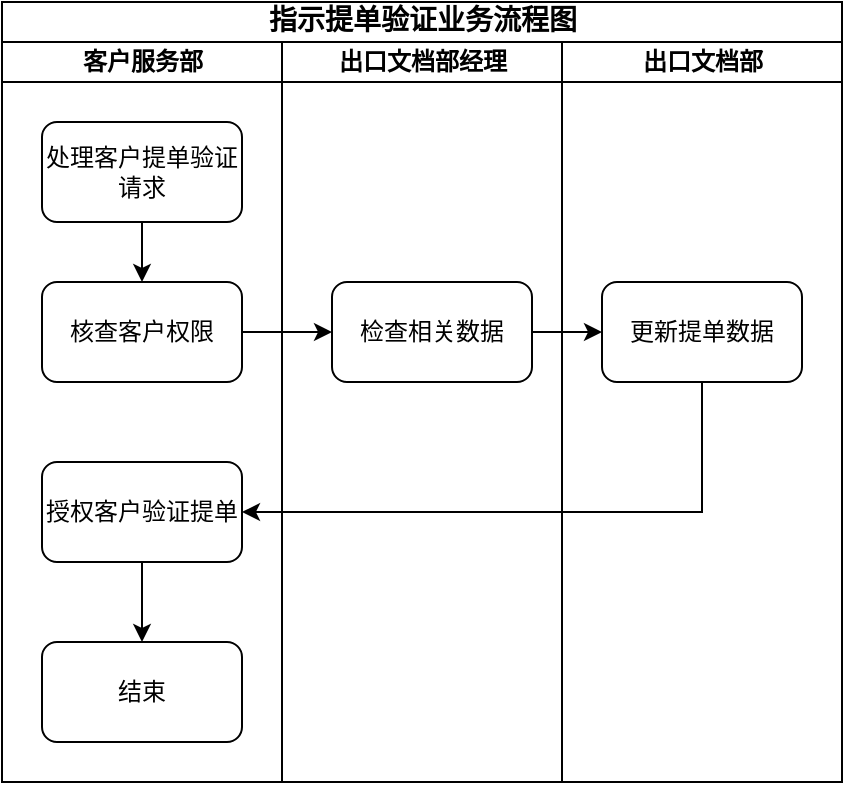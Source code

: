 <mxfile version="21.7.5" type="github">
  <diagram name="Page-1" id="GoQh4Jn4SZapPQWumciH">
    <mxGraphModel dx="1566" dy="798" grid="1" gridSize="10" guides="1" tooltips="1" connect="1" arrows="1" fold="1" page="1" pageScale="1" pageWidth="827" pageHeight="1169" math="0" shadow="0">
      <root>
        <mxCell id="0" />
        <mxCell id="1" parent="0" />
        <mxCell id="neCtC8h_1FU_e-2Af9mW-1" value="&lt;font style=&quot;font-size: 14px;&quot;&gt;指示提单验证业务流程图&lt;/font&gt;" style="swimlane;html=1;childLayout=stackLayout;startSize=20;rounded=0;shadow=0;labelBackgroundColor=none;strokeWidth=1;fontFamily=Verdana;fontSize=8;align=center;" vertex="1" parent="1">
          <mxGeometry x="119" y="50" width="420" height="390" as="geometry" />
        </mxCell>
        <mxCell id="neCtC8h_1FU_e-2Af9mW-2" value="客户服务部" style="swimlane;html=1;startSize=20;" vertex="1" parent="neCtC8h_1FU_e-2Af9mW-1">
          <mxGeometry y="20" width="140" height="370" as="geometry" />
        </mxCell>
        <mxCell id="neCtC8h_1FU_e-2Af9mW-48" style="edgeStyle=orthogonalEdgeStyle;rounded=0;orthogonalLoop=1;jettySize=auto;html=1;exitX=0.5;exitY=1;exitDx=0;exitDy=0;" edge="1" parent="neCtC8h_1FU_e-2Af9mW-2" source="neCtC8h_1FU_e-2Af9mW-4" target="neCtC8h_1FU_e-2Af9mW-25">
          <mxGeometry relative="1" as="geometry" />
        </mxCell>
        <mxCell id="neCtC8h_1FU_e-2Af9mW-4" value="处理客户提单验证请求" style="rounded=1;whiteSpace=wrap;html=1;" vertex="1" parent="neCtC8h_1FU_e-2Af9mW-2">
          <mxGeometry x="20" y="40" width="100" height="50" as="geometry" />
        </mxCell>
        <mxCell id="neCtC8h_1FU_e-2Af9mW-57" style="edgeStyle=orthogonalEdgeStyle;rounded=0;orthogonalLoop=1;jettySize=auto;html=1;exitX=0.5;exitY=1;exitDx=0;exitDy=0;entryX=0.5;entryY=0;entryDx=0;entryDy=0;" edge="1" parent="neCtC8h_1FU_e-2Af9mW-2" source="neCtC8h_1FU_e-2Af9mW-19" target="neCtC8h_1FU_e-2Af9mW-22">
          <mxGeometry relative="1" as="geometry" />
        </mxCell>
        <mxCell id="neCtC8h_1FU_e-2Af9mW-19" value="授权客户验证提单" style="rounded=1;whiteSpace=wrap;html=1;" vertex="1" parent="neCtC8h_1FU_e-2Af9mW-2">
          <mxGeometry x="20" y="210" width="100" height="50" as="geometry" />
        </mxCell>
        <mxCell id="neCtC8h_1FU_e-2Af9mW-22" value="结束" style="rounded=1;whiteSpace=wrap;html=1;" vertex="1" parent="neCtC8h_1FU_e-2Af9mW-2">
          <mxGeometry x="20" y="300" width="100" height="50" as="geometry" />
        </mxCell>
        <mxCell id="neCtC8h_1FU_e-2Af9mW-25" value="核查客户权限" style="rounded=1;whiteSpace=wrap;html=1;" vertex="1" parent="neCtC8h_1FU_e-2Af9mW-2">
          <mxGeometry x="20" y="120" width="100" height="50" as="geometry" />
        </mxCell>
        <mxCell id="neCtC8h_1FU_e-2Af9mW-31" value="出口文档部经理" style="swimlane;html=1;startSize=20;" vertex="1" parent="neCtC8h_1FU_e-2Af9mW-1">
          <mxGeometry x="140" y="20" width="140" height="370" as="geometry" />
        </mxCell>
        <mxCell id="neCtC8h_1FU_e-2Af9mW-15" value="检查相关数据" style="rounded=1;whiteSpace=wrap;html=1;" vertex="1" parent="neCtC8h_1FU_e-2Af9mW-31">
          <mxGeometry x="25" y="120" width="100" height="50" as="geometry" />
        </mxCell>
        <mxCell id="neCtC8h_1FU_e-2Af9mW-49" style="edgeStyle=orthogonalEdgeStyle;rounded=0;orthogonalLoop=1;jettySize=auto;html=1;exitX=1;exitY=0.5;exitDx=0;exitDy=0;entryX=0;entryY=0.5;entryDx=0;entryDy=0;" edge="1" parent="neCtC8h_1FU_e-2Af9mW-1" source="neCtC8h_1FU_e-2Af9mW-25" target="neCtC8h_1FU_e-2Af9mW-15">
          <mxGeometry relative="1" as="geometry" />
        </mxCell>
        <mxCell id="neCtC8h_1FU_e-2Af9mW-50" value="出口文档部" style="swimlane;html=1;startSize=20;" vertex="1" parent="neCtC8h_1FU_e-2Af9mW-1">
          <mxGeometry x="280" y="20" width="140" height="370" as="geometry" />
        </mxCell>
        <mxCell id="neCtC8h_1FU_e-2Af9mW-17" value="更新提单数据" style="rounded=1;whiteSpace=wrap;html=1;" vertex="1" parent="neCtC8h_1FU_e-2Af9mW-50">
          <mxGeometry x="20" y="120" width="100" height="50" as="geometry" />
        </mxCell>
        <mxCell id="neCtC8h_1FU_e-2Af9mW-55" style="edgeStyle=orthogonalEdgeStyle;rounded=0;orthogonalLoop=1;jettySize=auto;html=1;entryX=0;entryY=0.5;entryDx=0;entryDy=0;" edge="1" parent="neCtC8h_1FU_e-2Af9mW-1" source="neCtC8h_1FU_e-2Af9mW-15" target="neCtC8h_1FU_e-2Af9mW-17">
          <mxGeometry relative="1" as="geometry" />
        </mxCell>
        <mxCell id="neCtC8h_1FU_e-2Af9mW-56" style="edgeStyle=orthogonalEdgeStyle;rounded=0;orthogonalLoop=1;jettySize=auto;html=1;exitX=0.5;exitY=1;exitDx=0;exitDy=0;entryX=1;entryY=0.5;entryDx=0;entryDy=0;" edge="1" parent="neCtC8h_1FU_e-2Af9mW-1" source="neCtC8h_1FU_e-2Af9mW-17" target="neCtC8h_1FU_e-2Af9mW-19">
          <mxGeometry relative="1" as="geometry" />
        </mxCell>
      </root>
    </mxGraphModel>
  </diagram>
</mxfile>
